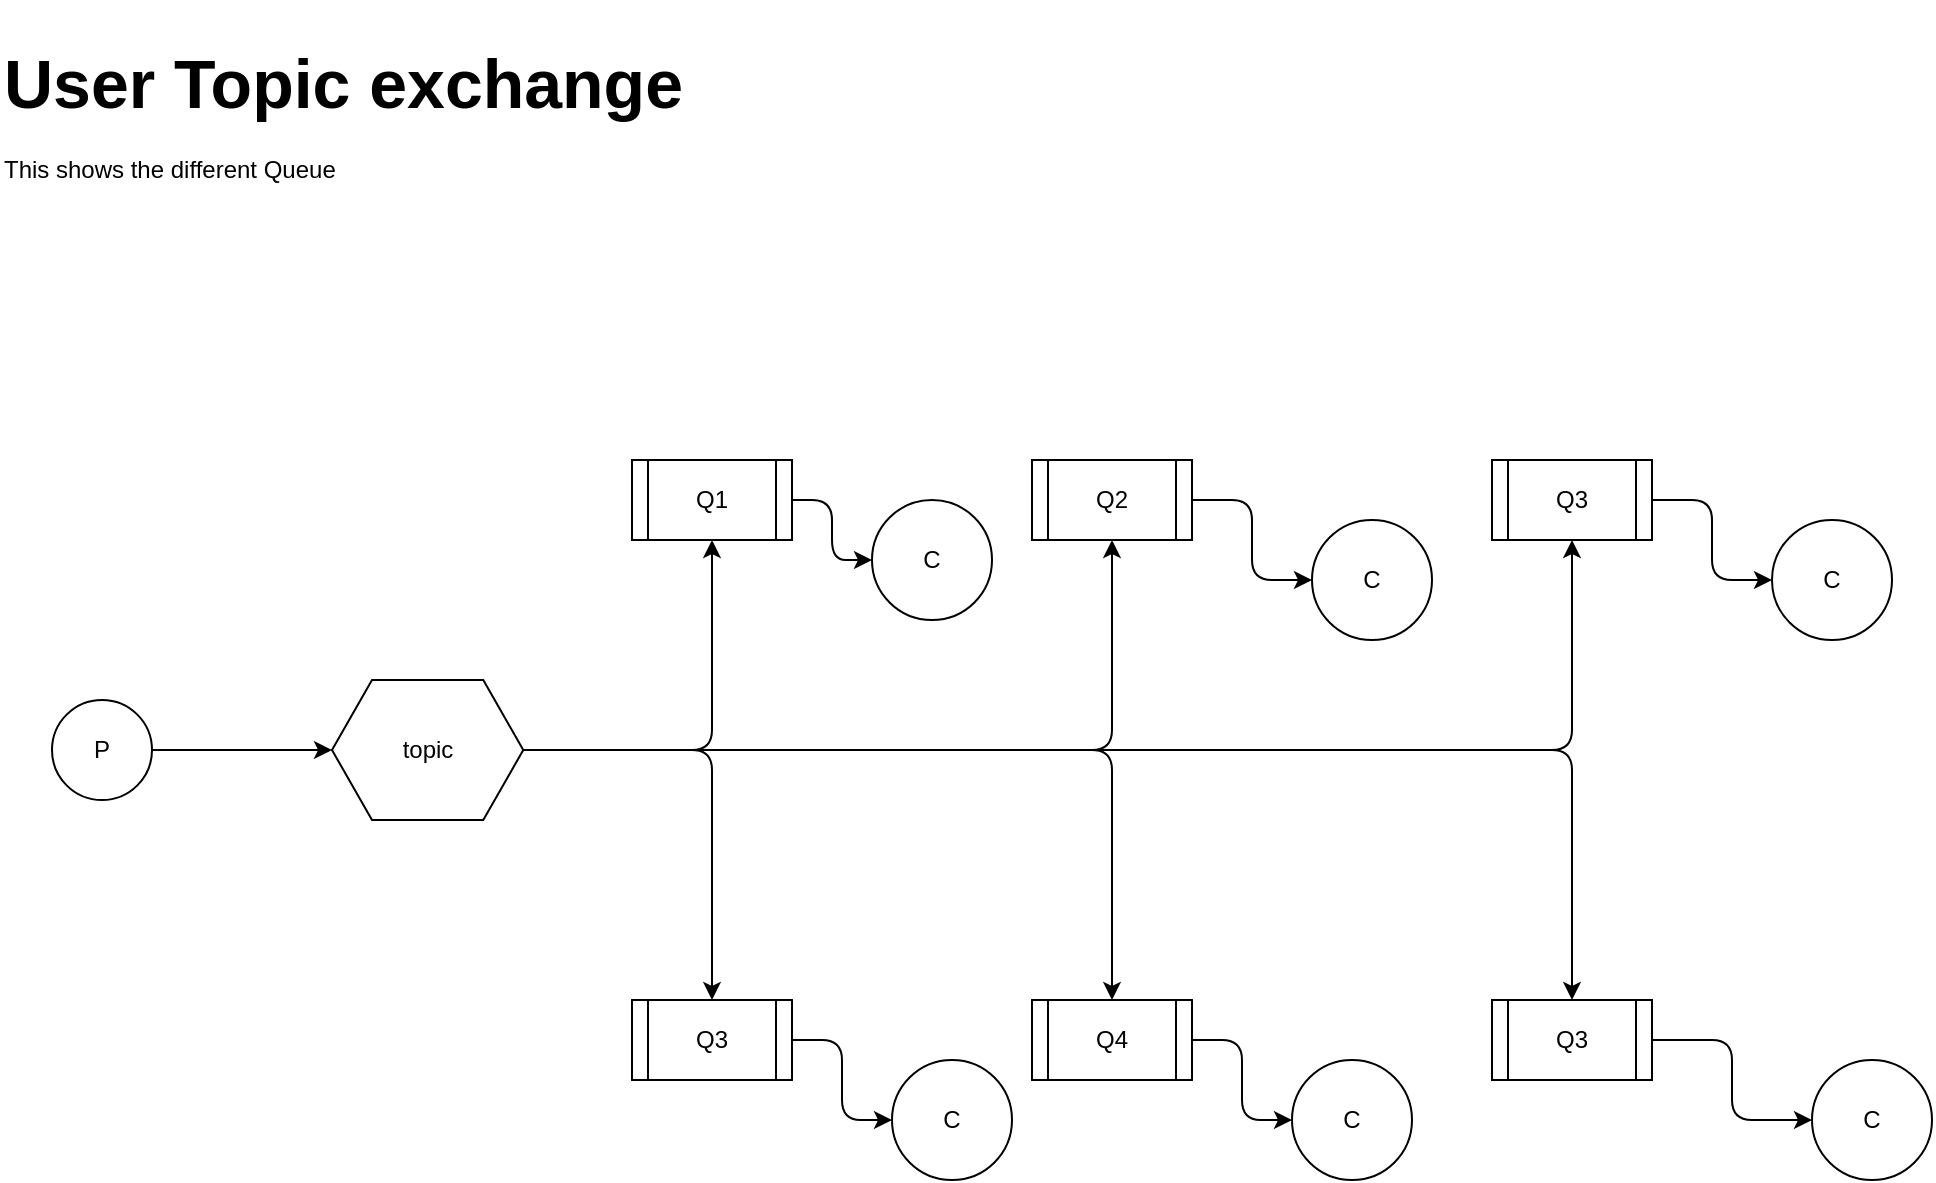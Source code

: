<mxfile version="24.2.5" type="device">
  <diagram name="User Topic Exchange" id="zGdlkFwpoY0BiOYzo7QL">
    <mxGraphModel dx="1434" dy="843" grid="1" gridSize="10" guides="1" tooltips="1" connect="1" arrows="1" fold="1" page="1" pageScale="1" pageWidth="850" pageHeight="1100" math="0" shadow="0">
      <root>
        <mxCell id="0" />
        <mxCell id="1" parent="0" />
        <mxCell id="uWjy5T8XVbAKf-84INGx-3" value="" style="edgeStyle=orthogonalEdgeStyle;rounded=1;orthogonalLoop=1;jettySize=auto;html=1;" edge="1" parent="1" source="uWjy5T8XVbAKf-84INGx-1" target="uWjy5T8XVbAKf-84INGx-2">
          <mxGeometry relative="1" as="geometry" />
        </mxCell>
        <mxCell id="uWjy5T8XVbAKf-84INGx-1" value="P" style="ellipse;whiteSpace=wrap;html=1;aspect=fixed;rounded=1;" vertex="1" parent="1">
          <mxGeometry x="60" y="380" width="50" height="50" as="geometry" />
        </mxCell>
        <mxCell id="uWjy5T8XVbAKf-84INGx-7" value="" style="edgeStyle=orthogonalEdgeStyle;rounded=1;orthogonalLoop=1;jettySize=auto;html=1;" edge="1" parent="1" source="uWjy5T8XVbAKf-84INGx-2" target="uWjy5T8XVbAKf-84INGx-5">
          <mxGeometry relative="1" as="geometry" />
        </mxCell>
        <mxCell id="uWjy5T8XVbAKf-84INGx-26" value="" style="edgeStyle=orthogonalEdgeStyle;rounded=1;orthogonalLoop=1;jettySize=auto;html=1;" edge="1" parent="1" source="uWjy5T8XVbAKf-84INGx-2" target="uWjy5T8XVbAKf-84INGx-23">
          <mxGeometry relative="1" as="geometry">
            <mxPoint x="875.1" y="380" as="sourcePoint" />
          </mxGeometry>
        </mxCell>
        <mxCell id="uWjy5T8XVbAKf-84INGx-27" value="" style="edgeStyle=orthogonalEdgeStyle;rounded=1;orthogonalLoop=1;jettySize=auto;html=1;" edge="1" parent="1" source="uWjy5T8XVbAKf-84INGx-2" target="uWjy5T8XVbAKf-84INGx-20">
          <mxGeometry relative="1" as="geometry" />
        </mxCell>
        <mxCell id="uWjy5T8XVbAKf-84INGx-2" value="topic" style="shape=hexagon;perimeter=hexagonPerimeter2;whiteSpace=wrap;html=1;fixedSize=1;rounded=0;" vertex="1" parent="1">
          <mxGeometry x="200" y="370" width="95.64" height="70" as="geometry" />
        </mxCell>
        <mxCell id="uWjy5T8XVbAKf-84INGx-13" value="" style="edgeStyle=orthogonalEdgeStyle;rounded=1;orthogonalLoop=1;jettySize=auto;html=1;" edge="1" parent="1" source="uWjy5T8XVbAKf-84INGx-4" target="uWjy5T8XVbAKf-84INGx-12">
          <mxGeometry relative="1" as="geometry" />
        </mxCell>
        <mxCell id="uWjy5T8XVbAKf-84INGx-4" value="Q1" style="shape=process;whiteSpace=wrap;html=1;backgroundOutline=1;rounded=0;" vertex="1" parent="1">
          <mxGeometry x="350" y="260" width="80" height="40" as="geometry" />
        </mxCell>
        <mxCell id="uWjy5T8XVbAKf-84INGx-5" value="Q2" style="shape=process;whiteSpace=wrap;html=1;backgroundOutline=1;rounded=0;" vertex="1" parent="1">
          <mxGeometry x="550" y="260" width="80" height="40" as="geometry" />
        </mxCell>
        <mxCell id="uWjy5T8XVbAKf-84INGx-6" value="Q3" style="shape=process;whiteSpace=wrap;html=1;backgroundOutline=1;rounded=0;" vertex="1" parent="1">
          <mxGeometry x="350" y="530" width="80" height="40" as="geometry" />
        </mxCell>
        <mxCell id="uWjy5T8XVbAKf-84INGx-8" value="" style="edgeStyle=orthogonalEdgeStyle;rounded=1;orthogonalLoop=1;jettySize=auto;html=1;" edge="1" parent="1" source="uWjy5T8XVbAKf-84INGx-2" target="uWjy5T8XVbAKf-84INGx-4">
          <mxGeometry relative="1" as="geometry">
            <mxPoint x="310" y="415" as="sourcePoint" />
            <mxPoint x="400" y="380" as="targetPoint" />
          </mxGeometry>
        </mxCell>
        <mxCell id="uWjy5T8XVbAKf-84INGx-9" value="" style="edgeStyle=orthogonalEdgeStyle;rounded=1;orthogonalLoop=1;jettySize=auto;html=1;" edge="1" parent="1" source="uWjy5T8XVbAKf-84INGx-2" target="uWjy5T8XVbAKf-84INGx-6">
          <mxGeometry relative="1" as="geometry">
            <mxPoint x="320" y="425" as="sourcePoint" />
            <mxPoint x="410" y="390" as="targetPoint" />
          </mxGeometry>
        </mxCell>
        <mxCell id="uWjy5T8XVbAKf-84INGx-10" value="Q4" style="shape=process;whiteSpace=wrap;html=1;backgroundOutline=1;rounded=0;" vertex="1" parent="1">
          <mxGeometry x="550" y="530" width="80" height="40" as="geometry" />
        </mxCell>
        <mxCell id="uWjy5T8XVbAKf-84INGx-11" value="" style="edgeStyle=orthogonalEdgeStyle;rounded=1;orthogonalLoop=1;jettySize=auto;html=1;" edge="1" parent="1" source="uWjy5T8XVbAKf-84INGx-2" target="uWjy5T8XVbAKf-84INGx-10">
          <mxGeometry relative="1" as="geometry">
            <mxPoint x="310" y="415" as="sourcePoint" />
            <mxPoint x="600" y="320" as="targetPoint" />
          </mxGeometry>
        </mxCell>
        <mxCell id="uWjy5T8XVbAKf-84INGx-12" value="C" style="ellipse;whiteSpace=wrap;html=1;rounded=1;" vertex="1" parent="1">
          <mxGeometry x="470" y="280" width="60" height="60" as="geometry" />
        </mxCell>
        <mxCell id="uWjy5T8XVbAKf-84INGx-14" value="" style="edgeStyle=orthogonalEdgeStyle;rounded=1;orthogonalLoop=1;jettySize=auto;html=1;" edge="1" target="uWjy5T8XVbAKf-84INGx-15" parent="1" source="uWjy5T8XVbAKf-84INGx-5">
          <mxGeometry relative="1" as="geometry">
            <mxPoint x="570" y="270" as="sourcePoint" />
          </mxGeometry>
        </mxCell>
        <mxCell id="uWjy5T8XVbAKf-84INGx-15" value="C" style="ellipse;whiteSpace=wrap;html=1;rounded=1;" vertex="1" parent="1">
          <mxGeometry x="690" y="290" width="60" height="60" as="geometry" />
        </mxCell>
        <mxCell id="uWjy5T8XVbAKf-84INGx-16" value="" style="edgeStyle=orthogonalEdgeStyle;rounded=1;orthogonalLoop=1;jettySize=auto;html=1;" edge="1" target="uWjy5T8XVbAKf-84INGx-17" parent="1" source="uWjy5T8XVbAKf-84INGx-10">
          <mxGeometry relative="1" as="geometry">
            <mxPoint x="700" y="670" as="sourcePoint" />
          </mxGeometry>
        </mxCell>
        <mxCell id="uWjy5T8XVbAKf-84INGx-17" value="C" style="ellipse;whiteSpace=wrap;html=1;rounded=1;" vertex="1" parent="1">
          <mxGeometry x="680" y="560" width="60" height="60" as="geometry" />
        </mxCell>
        <mxCell id="uWjy5T8XVbAKf-84INGx-18" value="" style="edgeStyle=orthogonalEdgeStyle;rounded=1;orthogonalLoop=1;jettySize=auto;html=1;" edge="1" target="uWjy5T8XVbAKf-84INGx-19" parent="1" source="uWjy5T8XVbAKf-84INGx-6">
          <mxGeometry relative="1" as="geometry">
            <mxPoint x="480" y="730" as="sourcePoint" />
          </mxGeometry>
        </mxCell>
        <mxCell id="uWjy5T8XVbAKf-84INGx-19" value="C" style="ellipse;whiteSpace=wrap;html=1;rounded=1;" vertex="1" parent="1">
          <mxGeometry x="480" y="560" width="60" height="60" as="geometry" />
        </mxCell>
        <mxCell id="uWjy5T8XVbAKf-84INGx-20" value="Q3" style="shape=process;whiteSpace=wrap;html=1;backgroundOutline=1;rounded=0;" vertex="1" parent="1">
          <mxGeometry x="780" y="530" width="80" height="40" as="geometry" />
        </mxCell>
        <mxCell id="uWjy5T8XVbAKf-84INGx-21" value="" style="edgeStyle=orthogonalEdgeStyle;rounded=1;orthogonalLoop=1;jettySize=auto;html=1;" edge="1" source="uWjy5T8XVbAKf-84INGx-20" target="uWjy5T8XVbAKf-84INGx-22" parent="1">
          <mxGeometry relative="1" as="geometry">
            <mxPoint x="910" y="730" as="sourcePoint" />
          </mxGeometry>
        </mxCell>
        <mxCell id="uWjy5T8XVbAKf-84INGx-22" value="C" style="ellipse;whiteSpace=wrap;html=1;rounded=1;" vertex="1" parent="1">
          <mxGeometry x="940" y="560" width="60" height="60" as="geometry" />
        </mxCell>
        <mxCell id="uWjy5T8XVbAKf-84INGx-23" value="Q3" style="shape=process;whiteSpace=wrap;html=1;backgroundOutline=1;rounded=0;" vertex="1" parent="1">
          <mxGeometry x="780" y="260" width="80" height="40" as="geometry" />
        </mxCell>
        <mxCell id="uWjy5T8XVbAKf-84INGx-24" value="" style="edgeStyle=orthogonalEdgeStyle;rounded=1;orthogonalLoop=1;jettySize=auto;html=1;" edge="1" source="uWjy5T8XVbAKf-84INGx-23" target="uWjy5T8XVbAKf-84INGx-25" parent="1">
          <mxGeometry relative="1" as="geometry">
            <mxPoint x="970" y="465" as="sourcePoint" />
          </mxGeometry>
        </mxCell>
        <mxCell id="uWjy5T8XVbAKf-84INGx-25" value="C" style="ellipse;whiteSpace=wrap;html=1;rounded=1;" vertex="1" parent="1">
          <mxGeometry x="920" y="290" width="60" height="60" as="geometry" />
        </mxCell>
        <mxCell id="uWjy5T8XVbAKf-84INGx-28" value="&lt;h2 id=&quot;topic-exchange&quot; class=&quot;anchor anchorWithStickyNavbar_LWe7&quot;&gt;&lt;font style=&quot;font-size: 34px;&quot;&gt;User Topic exchange&lt;/font&gt;&lt;/h2&gt;&lt;p&gt;This shows the different Queue&amp;nbsp;&lt;/p&gt;" style="text;html=1;whiteSpace=wrap;overflow=hidden;rounded=0;" vertex="1" parent="1">
          <mxGeometry x="34.35" y="30" width="425.65" height="190" as="geometry" />
        </mxCell>
      </root>
    </mxGraphModel>
  </diagram>
</mxfile>
